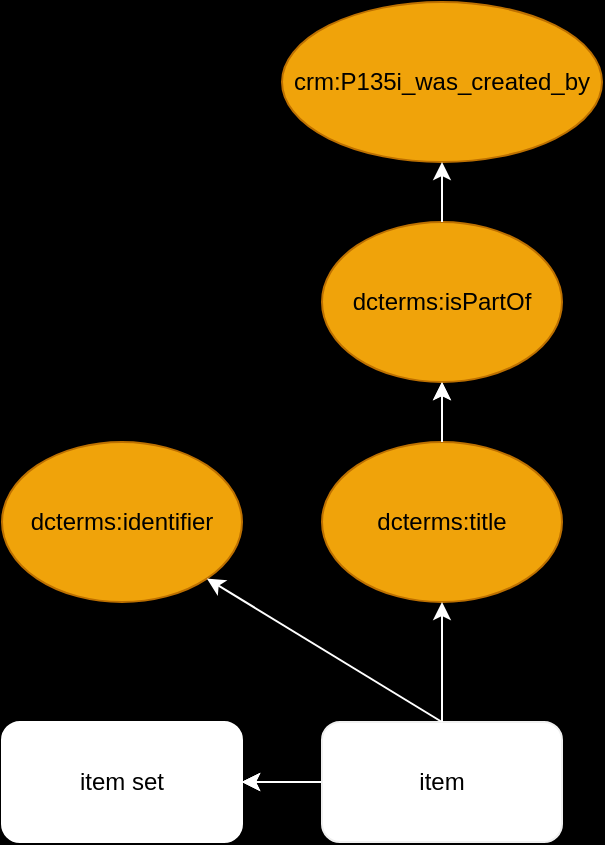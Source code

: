 <mxfile>
    <diagram id="hrgfxztbjdIXO8gwHPpq" name="Page-1">
        <mxGraphModel dx="394" dy="1623" grid="1" gridSize="10" guides="1" tooltips="1" connect="1" arrows="1" fold="1" page="1" pageScale="1" pageWidth="827" pageHeight="1169" background="#000000" math="0" shadow="0">
            <root>
                <mxCell id="0"/>
                <mxCell id="1" parent="0"/>
                <mxCell id="2" value="item set" style="rounded=1;whiteSpace=wrap;html=1;strokeColor=#FFFFFF;" vertex="1" parent="1">
                    <mxGeometry y="200" width="120" height="60" as="geometry"/>
                </mxCell>
                <mxCell id="15" value="" style="edgeStyle=none;html=1;strokeColor=#FFFFFF;" edge="1" parent="1" source="3" target="2">
                    <mxGeometry relative="1" as="geometry"/>
                </mxCell>
                <mxCell id="16" value="" style="edgeStyle=none;html=1;strokeColor=#FFFFFF;" edge="1" parent="1" source="3" target="2">
                    <mxGeometry relative="1" as="geometry"/>
                </mxCell>
                <mxCell id="17" value="" style="edgeStyle=none;html=1;strokeColor=#FFFFFF;" edge="1" parent="1" source="3" target="2">
                    <mxGeometry relative="1" as="geometry"/>
                </mxCell>
                <mxCell id="3" value="item" style="rounded=1;whiteSpace=wrap;html=1;strokeColor=#F0F0F0;" vertex="1" parent="1">
                    <mxGeometry x="160" y="200" width="120" height="60" as="geometry"/>
                </mxCell>
                <mxCell id="6" value="dcterms:identifier" style="ellipse;whiteSpace=wrap;html=1;fillColor=#f0a30a;fontColor=#000000;strokeColor=#BD7000;" vertex="1" parent="1">
                    <mxGeometry y="60" width="120" height="80" as="geometry"/>
                </mxCell>
                <mxCell id="14" value="" style="edgeStyle=none;html=1;strokeColor=#FFFFFF;" edge="1" parent="1" source="7" target="10">
                    <mxGeometry relative="1" as="geometry"/>
                </mxCell>
                <mxCell id="7" value="dcterms:title" style="ellipse;whiteSpace=wrap;html=1;fillColor=#f0a30a;fontColor=#000000;strokeColor=#BD7000;" vertex="1" parent="1">
                    <mxGeometry x="160" y="60" width="120" height="80" as="geometry"/>
                </mxCell>
                <mxCell id="8" value="" style="endArrow=classic;html=1;entryX=1;entryY=1;entryDx=0;entryDy=0;strokeColor=#FFFFFF;" edge="1" parent="1" target="6">
                    <mxGeometry width="50" height="50" relative="1" as="geometry">
                        <mxPoint x="220" y="200" as="sourcePoint"/>
                        <mxPoint x="270" y="150" as="targetPoint"/>
                    </mxGeometry>
                </mxCell>
                <mxCell id="9" value="" style="endArrow=classic;html=1;entryX=0.5;entryY=1;entryDx=0;entryDy=0;strokeColor=#FFFFFF;" edge="1" parent="1" target="7">
                    <mxGeometry width="50" height="50" relative="1" as="geometry">
                        <mxPoint x="220" y="200" as="sourcePoint"/>
                        <mxPoint x="270" y="150" as="targetPoint"/>
                    </mxGeometry>
                </mxCell>
                <mxCell id="10" value="dcterms:isPartOf" style="ellipse;whiteSpace=wrap;html=1;fillColor=#f0a30a;fontColor=#000000;strokeColor=#BD7000;" vertex="1" parent="1">
                    <mxGeometry x="160" y="-50" width="120" height="80" as="geometry"/>
                </mxCell>
                <mxCell id="11" value="crm:P135i_was_created_by" style="ellipse;whiteSpace=wrap;html=1;fillColor=#f0a30a;fontColor=#000000;strokeColor=#BD7000;" vertex="1" parent="1">
                    <mxGeometry x="140" y="-160" width="160" height="80" as="geometry"/>
                </mxCell>
                <mxCell id="12" value="" style="endArrow=classic;html=1;entryX=0.5;entryY=1;entryDx=0;entryDy=0;strokeColor=#FFFFFF;" edge="1" parent="1" target="10">
                    <mxGeometry width="50" height="50" relative="1" as="geometry">
                        <mxPoint x="220" y="60" as="sourcePoint"/>
                        <mxPoint x="270" y="10" as="targetPoint"/>
                        <Array as="points"/>
                    </mxGeometry>
                </mxCell>
                <mxCell id="13" value="" style="endArrow=classic;html=1;entryX=0.5;entryY=1;entryDx=0;entryDy=0;strokeColor=#FFFFFF;" edge="1" parent="1" target="11">
                    <mxGeometry width="50" height="50" relative="1" as="geometry">
                        <mxPoint x="220" y="-50" as="sourcePoint"/>
                        <mxPoint x="270" y="-100" as="targetPoint"/>
                    </mxGeometry>
                </mxCell>
            </root>
        </mxGraphModel>
    </diagram>
</mxfile>